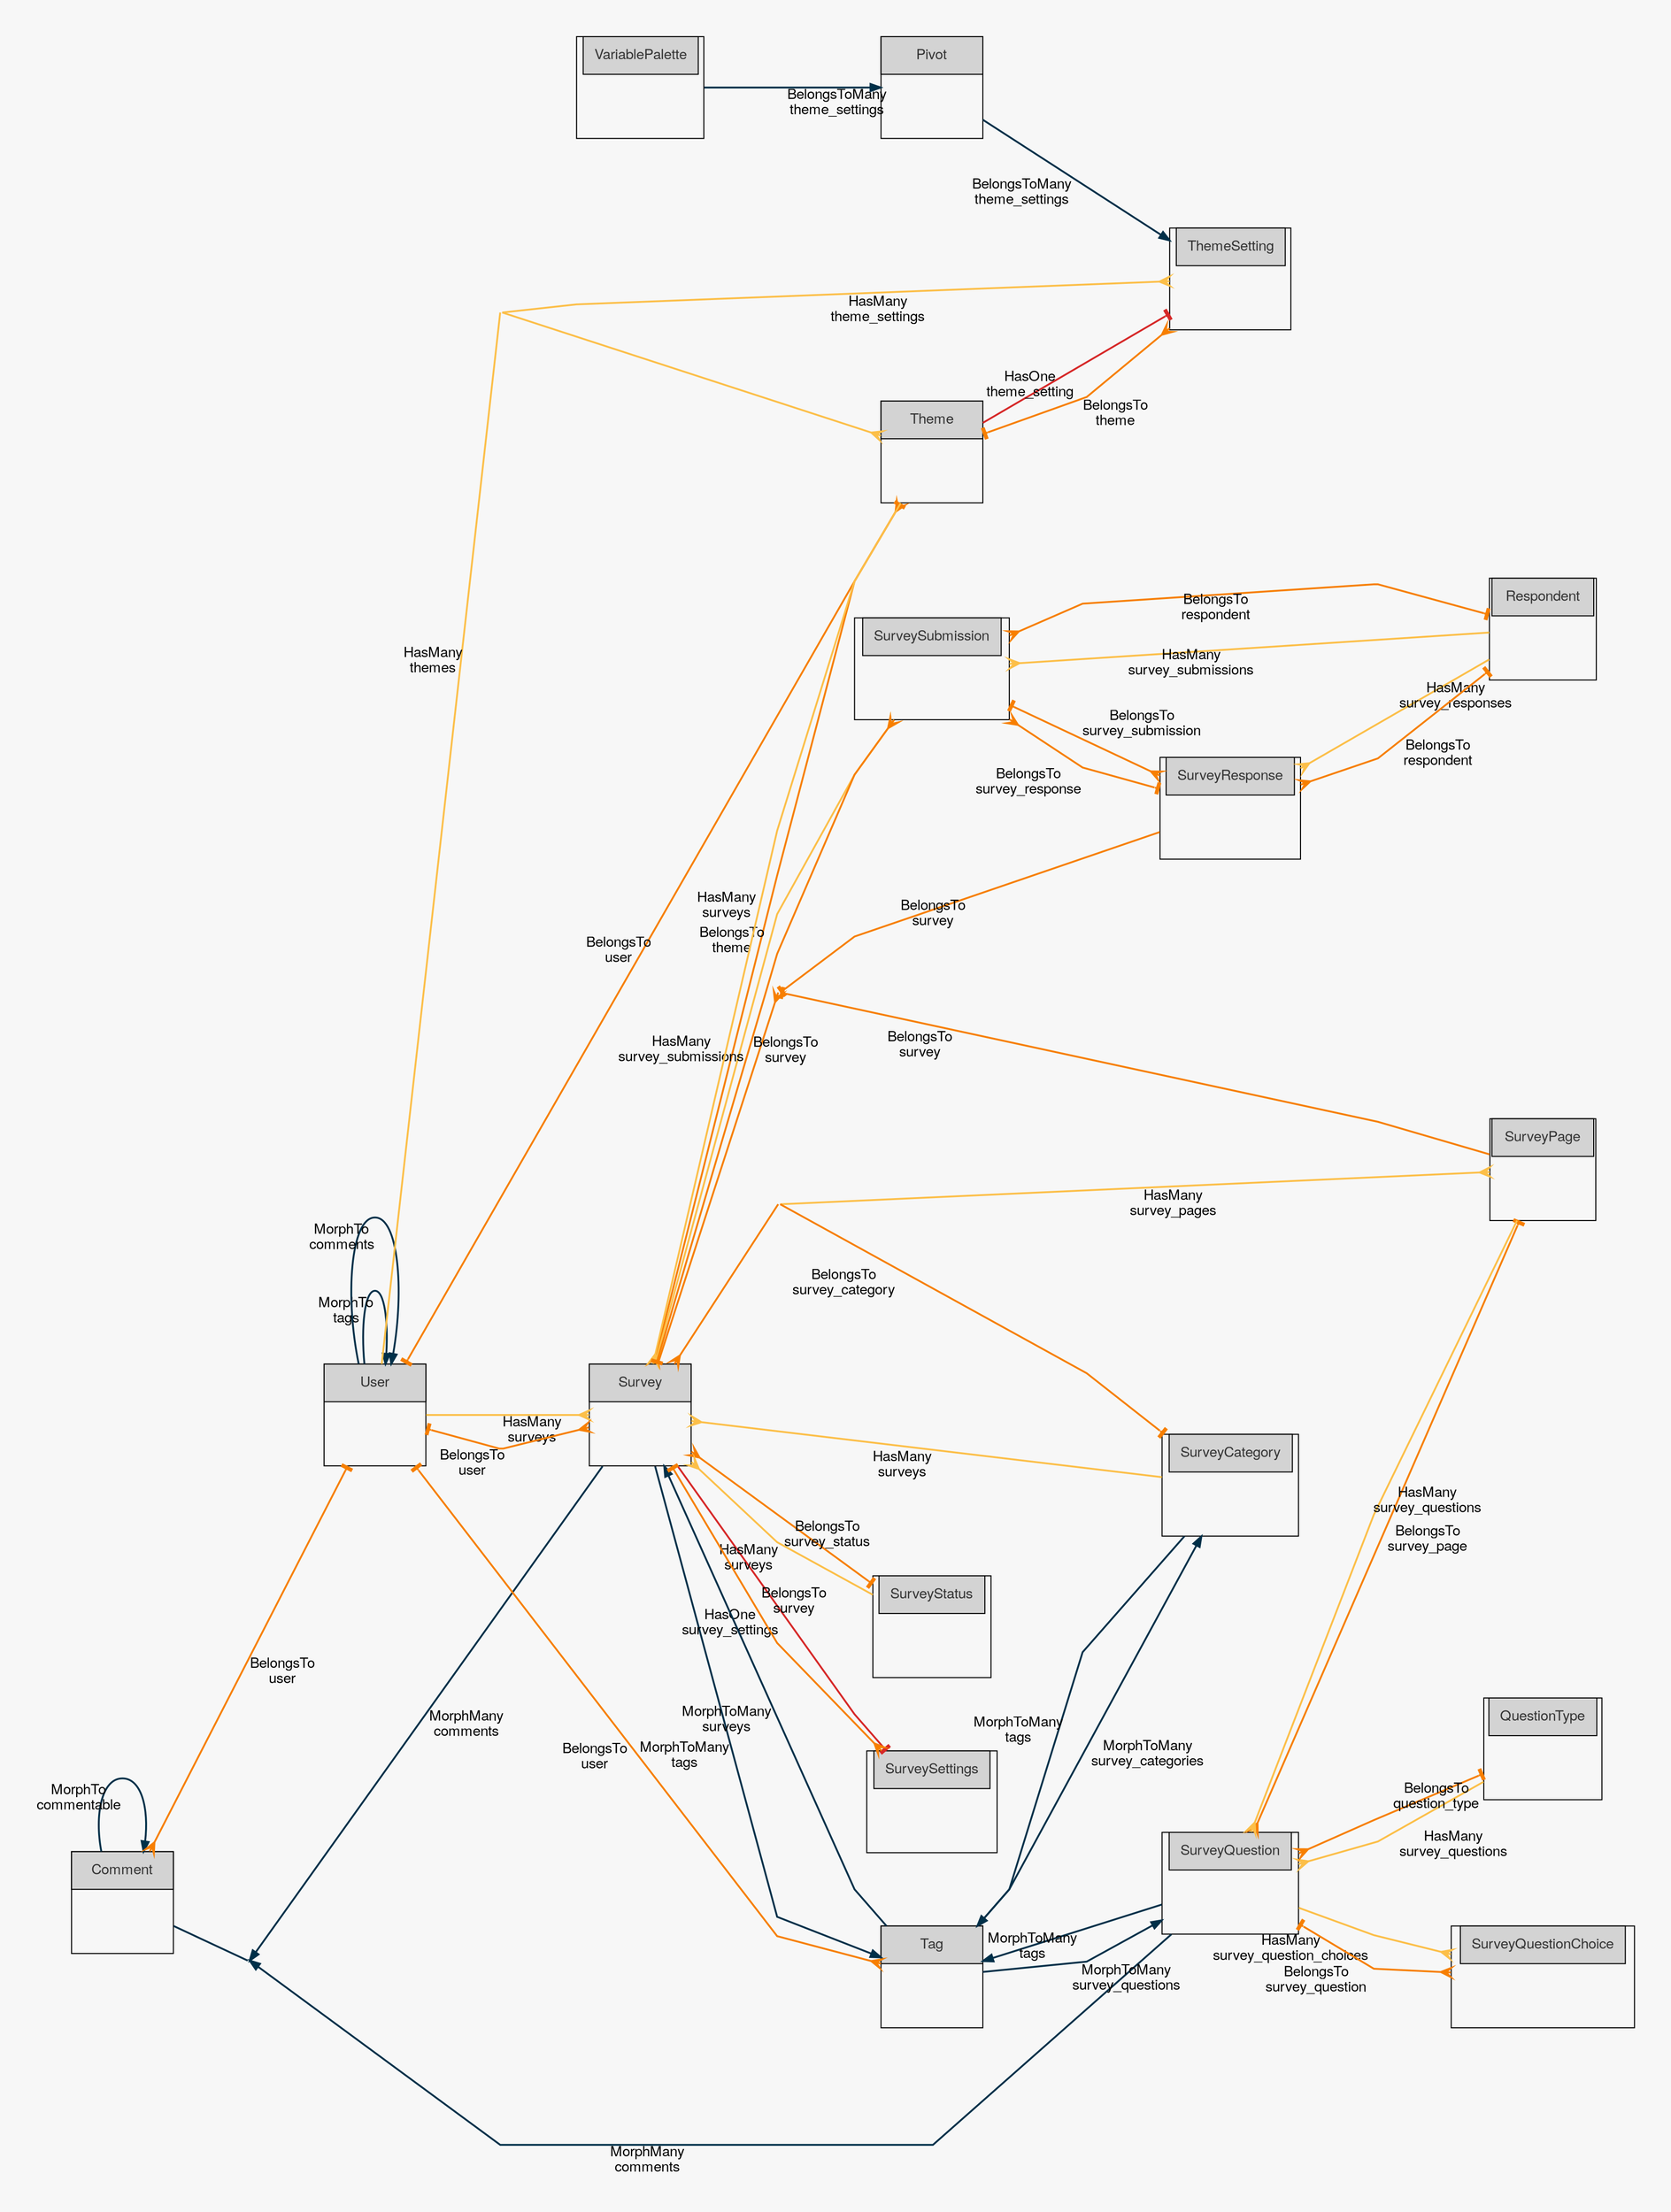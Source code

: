 digraph G {
	graph [bb="0,0,1865.3,2389.8",
		bgcolor="#F7F7F7",
		concentrate=1,
		esep=1,
		fontname="Helvetica Neue",
		fontsize=12,
		labelloc=t,
		nodesep=1,
		overlap="",
		pad=0.5,
		rankdir=LR,
		ranksep=2,
		splines=polyline,
		style=filled
	];
	node [label="\N"];
	appmodelscomment	[fontname="Helvetica Neue",
		height=1.3889,
		label=<<table width="100%" height="100%" border="0" margin="0" cellborder="1" cellspacing="0" cellpadding="10">
<tr width="100%"><td width="100%" bgcolor="#d3d3d3"><font color="#333333">Comment</font></td></tr>
</table>>,
		margin=0,
		pos="96.266,1274",
		shape=rectangle,
		width=1.3889];
	appmodelscomment:commentable_id -> appmodelscomment	[color="#003049",
		fontname="Helvetica Neue",
		label=" ",
		lp="96.266,1403.5",
		penwidth=1.8,
		pos="e,117.01,1324.1 75.519,1324.1 68.765,1360.1 75.68,1396 96.266,1396 114.92,1396 122.35,1366.5 118.55,1334.2",
		xlabel="MorphTo
commentable",
		xlp="47.5,1376.6"];
	appmodelsuser	[fontname="Helvetica Neue",
		height=1.3889,
		label=<<table width="100%" height="100%" border="0" margin="0" cellborder="1" cellspacing="0" cellpadding="10">
<tr width="100%"><td width="100%" bgcolor="#d3d3d3"><font color="#333333">User</font></td></tr>
</table>>,
		margin=0,
		pos="345.27,688",
		shape=rectangle,
		width=1.3889];
	appmodelscomment:user_id -> appmodelsuser:id	[arrowhead=tee,
		arrowtail=crow,
		color="#F77F00",
		dir=both,
		fontname="Helvetica Neue",
		label=" ",
		lp="220.77,988.5",
		penwidth=1.8,
		pos="s,118.43,1223.8 e,323.11,738.2 122.4,1214.4 170.44,1100.4 274.61,853.27 321.07,743.02",
		xlabel="BelongsTo
user",
		xlp="186.74,963.69"];
	appmodelsuser:tags_id -> appmodelsuser	[color="#003049",
		fontname="Helvetica Neue",
		label=" ",
		lp="345.27,817.5",
		penwidth=1.8,
		pos="e,355.64,738.13 334.89,738.13 331.52,774.13 334.97,810 345.27,810 354.59,810 358.31,780.54 356.41,748.22",
		xlabel="MorphTo
tags",
		xlp="315.06,790.13"];
	appmodelsuser:comments_id -> appmodelsuser	[color="#003049",
		fontname="Helvetica Neue",
		label=" ",
		lp="345.27,889.5",
		penwidth=1.8,
		pos="e,361.26,738.18 329.27,738.18 315.78,803.46 321.11,882 345.27,882 368.2,882 374.17,811.23 363.17,748.22",
		xlabel="MorphTo
comments",
		xlp="308.23,862.17"];
	appmodelssurveysurvey	[fontname="Helvetica Neue",
		height=1.3889,
		label=<<table width="100%" height="100%" border="0" margin="0" cellborder="1" cellspacing="0" cellpadding="10">
<tr width="100%"><td width="100%" bgcolor="#d3d3d3"><font color="#333333">Survey</font></td></tr>
</table>>,
		margin=0,
		pos="606.77,1299",
		shape=rectangle,
		width=1.3889];
	appmodelsuser:id -> appmodelssurveysurvey:user_id	[arrowhead=crow,
		arrowtail=none,
		color="#FCBF49",
		dir=both,
		fontname="Helvetica Neue",
		label=" ",
		lp="469.77,949.5",
		penwidth=1.8,
		pos="e,587.06,1249 371.16,738.18 407.88,812.21 472.27,942 472.27,942 472.27,942 545.52,1137.9 583.5,1239.5",
		xlabel="HasMany
surveys",
		xlp="520.04,969.18"];
	appmodelsthemetheme	[fontname="Helvetica Neue",
		height=1.3889,
		label=<<table width="100%" height="100%" border="0" margin="0" cellborder="1" cellspacing="0" cellpadding="10">
<tr width="100%"><td width="100%" bgcolor="#d3d3d3"><font color="#333333">Theme</font></td></tr>
</table>>,
		margin=0,
		pos="894.27,601",
		shape=rectangle,
		width=1.3889];
	appmodelsuser:id -> appmodelsthemetheme:user_id	[arrowhead=crow,
		arrowtail=none,
		color="#FCBF49",
		dir=both,
		fontname="Helvetica Neue",
		label=" ",
		lp="606.77,663.5",
		penwidth=1.8,
		pos="e,844.16,608.81 395.29,680.2 495.89,664.2 725.3,627.71 834.02,610.42",
		xlabel="HasMany
themes",
		xlp="582.65,630.31"];
	appmodelsthemethemesetting	[fontname="Helvetica Neue",
		height=1.3889,
		label=<<table width="100%" height="100%" border="0" margin="0" cellborder="1" cellspacing="0" cellpadding="10">
<tr width="100%"><td width="100%" bgcolor="#d3d3d3"><font color="#333333">ThemeSetting</font></td></tr>
</table>>,
		margin=0,
		pos="1186.3,419",
		shape=rectangle,
		width=1.6528];
	appmodelsuser:id -> appmodelsthemethemesetting:user_id	[arrowhead=crow,
		arrowtail=none,
		color="#FCBF49",
		dir=both,
		fontname="Helvetica Neue",
		label=" ",
		lp="743.77,522.5",
		penwidth=1.8,
		pos="e,1126.7,431.61 395.48,653.83 428.98,630.58 467.27,604 467.27,604 467.27,604 544.27,557 544.27,557 544.27,557 951.22,469.39 1116.6,\
433.78",
		xlabel="HasMany
theme_settings",
		xlp="690.13,499.08"];
	appmodelsquestiontype	[fontname="Helvetica Neue",
		height=1.3889,
		label=<<table width="100%" height="100%" border="0" margin="0" cellborder="1" cellspacing="0" cellpadding="10">
<tr width="100%"><td width="100%" bgcolor="#d3d3d3"><font color="#333333">QuestionType</font></td></tr>
</table>>,
		margin=0,
		pos="1492.3,1269",
		shape=rectangle,
		width=1.6111];
	appmodelssurveysurveyquestion	[fontname="Helvetica Neue",
		height=1.3889,
		label=<<table width="100%" height="100%" border="0" margin="0" cellborder="1" cellspacing="0" cellpadding="10">
<tr width="100%"><td width="100%" bgcolor="#d3d3d3"><font color="#333333">SurveyQuestion</font></td></tr>
</table>>,
		margin=0,
		pos="1186.3,1355",
		shape=rectangle,
		width=1.8611];
	appmodelsquestiontype:id -> appmodelssurveysurveyquestion:question_type_id	[arrowhead=crow,
		arrowtail=none,
		color="#FCBF49",
		dir=both,
		fontname="Helvetica Neue",
		label=" ",
		lp="1327.8,1265.5",
		penwidth=1.8,
		pos="e,1253.4,1308.5 1434.1,1265.1 1387.8,1261.9 1330.3,1258 1330.3,1258 1330.3,1258 1325.3,1258 1325.3,1258 1325.3,1258 1294.3,1279.8 \
1261.7,1302.7",
		xlabel="HasMany
survey_questions",
		xlp="1279.9,1243.7"];
	appmodelssurveysurveyquestion:id -> appmodelscomment:commentable_id	[color="#003049",
		fontname="Helvetica Neue",
		label=" ",
		lp="606.77,1773.5",
		penwidth=1.8,
		pos="e,221.77,1784 1130.1,1405.3 1012.2,1512.7 746.27,1755 746.27,1755 746.27,1755 304.29,1779.4 231.78,1783.4",
		xlabel="MorphMany
comments",
		xlp="788.75,1738.6"];
	appmodelssurveysurveyquestion:question_type_id -> appmodelsquestiontype:id	[arrowhead=tee,
		arrowtail=crow,
		color="#F77F00",
		dir=both,
		fontname="Helvetica Neue",
		label=" ",
		lp="1327.8,1321.5",
		penwidth=1.8,
		pos="s,1253.6,1336.2 e,1433.8,1285.3 1263.3,1333.5 1314.4,1319 1380.9,1300.2 1428.9,1286.6",
		xlabel="BelongsTo
question_type",
		xlp="1297.1,1295.1"];
	appmodelstag	[fontname="Helvetica Neue",
		height=1.3889,
		label=<<table width="100%" height="100%" border="0" margin="0" cellborder="1" cellspacing="0" cellpadding="10">
<tr width="100%"><td width="100%" bgcolor="#d3d3d3"><font color="#333333">Tag</font></td></tr>
</table>>,
		margin=0,
		pos="1492.3,1079",
		shape=rectangle,
		width=1.3889];
	appmodelssurveysurveyquestion -> appmodelstag	[color="#003049",
		fontname="Helvetica Neue",
		label=" ",
		lp="1327.8,1081.5",
		penwidth=1.8,
		pos="e,1442.1,1077.5 1211.9,1304.8 1251.6,1223.9 1325.3,1074 1325.3,1074 1325.3,1074 1330.3,1074 1330.3,1074 1330.3,1074 1386,1075.7 \
1431.9,1077.2",
		xlabel="MorphToMany
tags",
		xlp="1243.6,1126.5"];
	appmodelssurveysurveypage	[fontname="Helvetica Neue",
		height=1.3889,
		label=<<table width="100%" height="100%" border="0" margin="0" cellborder="1" cellspacing="0" cellpadding="10">
<tr width="100%"><td width="100%" bgcolor="#d3d3d3"><font color="#333333">SurveyPage</font></td></tr>
</table>>,
		margin=0,
		pos="894.27,1447",
		shape=rectangle,
		width=1.4444];
	appmodelssurveysurveyquestion:survey_page_id -> appmodelssurveysurveypage:id	[arrowhead=tee,
		arrowtail=crow,
		color="#F77F00",
		dir=both,
		fontname="Helvetica Neue",
		label=" ",
		lp="1044.8,1373.5",
		penwidth=1.8,
		pos="s,1119.2,1360.1 e,946.27,1418.9 1109.1,1360.9 1075,1363.5 1042.3,1366 1042.3,1366 1042.3,1366 992.42,1393.5 950.78,1416.4",
		xlabel="BelongsTo
survey_page",
		xlp="981.37,1360"];
	appmodelssurveysurveyquestionchoice	[fontname="Helvetica Neue",
		height=1.3889,
		label=<<table width="100%" height="100%" border="0" margin="0" cellborder="1" cellspacing="0" cellpadding="10">
<tr width="100%"><td width="100%" bgcolor="#d3d3d3"><font color="#333333">SurveyQuestionChoice</font></td></tr>
</table>>,
		margin=0,
		pos="1492.3,1447",
		shape=rectangle,
		width=2.5];
	appmodelssurveysurveyquestion:id -> appmodelssurveysurveyquestionchoice:survey_question_id	[arrowhead=crow,
		arrowtail=none,
		color="#FCBF49",
		dir=both,
		fontname="Helvetica Neue",
		label=" ",
		lp="1327.8,1470.5",
		penwidth=1.8,
		pos="e,1401.8,1455.9 1251.4,1405.2 1287.5,1433.4 1325.3,1463 1325.3,1463 1325.3,1463 1330.3,1463 1330.3,1463 1330.3,1463 1358.6,1460.2 \
1391.5,1456.9",
		xlabel="HasMany
survey_question_choices",
		xlp="1228,1439.6"];
	appmodelsrespondent	[fontname="Helvetica Neue",
		height=1.3889,
		label=<<table width="100%" height="100%" border="0" margin="0" cellborder="1" cellspacing="0" cellpadding="10">
<tr width="100%"><td width="100%" bgcolor="#d3d3d3"><font color="#333333">Respondent</font></td></tr>
</table>>,
		margin=0,
		pos="1186.3,2135",
		shape=rectangle,
		width=1.4583];
	appmodelssurveysurveysubmission	[fontname="Helvetica Neue",
		height=1.3889,
		label=<<table width="100%" height="100%" border="0" margin="0" cellborder="1" cellspacing="0" cellpadding="10">
<tr width="100%"><td width="100%" bgcolor="#d3d3d3"><font color="#333333">SurveySubmission</font></td></tr>
</table>>,
		margin=0,
		pos="894.27,2075",
		shape=rectangle,
		width=2.1111];
	appmodelsrespondent:id -> appmodelssurveysurveysubmission:respondent_id	[arrowhead=crow,
		arrowtail=none,
		color="#FCBF49",
		dir=both,
		fontname="Helvetica Neue",
		label=" ",
		lp="1044.8,2135.5",
		penwidth=1.8,
		pos="e,970.49,2102.1 1133.6,2132.5 1092.7,2130.5 1042.3,2128 1042.3,2128 1042.3,2128 1012.8,2117.4 980.2,2105.6",
		xlabel="HasMany
survey_submissions",
		xlp="984.5,2143.6"];
	appmodelssurveysurveyresponse	[fontname="Helvetica Neue",
		height=1.3889,
		label=<<table width="100%" height="100%" border="0" margin="0" cellborder="1" cellspacing="0" cellpadding="10">
<tr width="100%"><td width="100%" bgcolor="#d3d3d3"><font color="#333333">SurveyResponse</font></td></tr>
</table>>,
		margin=0,
		pos="1492.3,2169",
		shape=rectangle,
		width=1.9167];
	appmodelsrespondent:id -> appmodelssurveysurveyresponse:respondent_id	[arrowhead=crow,
		arrowtail=none,
		color="#FCBF49",
		dir=both,
		fontname="Helvetica Neue",
		label=" ",
		lp="1327.8,2157.5",
		penwidth=1.8,
		pos="e,1423.1,2161.4 1238.8,2140.8 1286.6,2146.1 1358.3,2154.1 1413.1,2160.3",
		xlabel="HasMany
survey_responses",
		xlp="1388.5,2135.5"];
	appmodelssurveysurveysubmission:respondent_id -> appmodelsrespondent:id	[arrowhead=tee,
		arrowtail=crow,
		color="#F77F00",
		dir=both,
		fontname="Helvetica Neue",
		label=" ",
		lp="1044.8,2112.5",
		penwidth=1.8,
		pos="s,970.33,2090.5 e,1133.4,2124.3 980.4,2092.6 1028.1,2102.5 1086.2,2114.5 1128.3,2123.2",
		xlabel="BelongsTo
respondent",
		xlp="1093.9,2092.9"];
	appmodelssurveysurveysubmission:survey_response_id -> appmodelssurveysurveyresponse:id	[arrowhead=tee,
		arrowtail=crow,
		color="#F77F00",
		dir=both,
		fontname="Helvetica Neue",
		label=" ",
		lp="1186.3,2041.5",
		penwidth=1.8,
		pos="s,970.48,2061.2 e,1423.1,2130.3 980.52,2059.4 1043.8,2047.8 1119.3,2034 1119.3,2034 1119.3,2034 1253.3,2034 1253.3,2034 1253.3,2034 \
1348.5,2088 1418.5,2127.7",
		xlabel="BelongsTo
survey_response",
		xlp="1151.7,2019"];
	appmodelssurveysurveysubmission:survey_id -> appmodelssurveysurvey:id	[arrowhead=tee,
		arrowtail=crow,
		color="#F77F00",
		dir=both,
		fontname="Helvetica Neue",
		label=" ",
		lp="743.77,1729.5",
		penwidth=1.8,
		pos="s,862.33,2024.7 e,623.93,1349.2 856.96,2015.9 837.82,1984.8 818.27,1953 818.27,1953 818.27,1953 676.32,1512 625.56,1354.3",
		xlabel="BelongsTo
survey",
		xlp="698.23,1673.8"];
	appmodelssurveysurveyresponse:respondent_id -> appmodelsrespondent:id	[arrowhead=tee,
		arrowtail=crow,
		color="#F77F00",
		dir=both,
		fontname="Helvetica Neue",
		label=" ",
		lp="1327.8,2125.5",
		penwidth=1.8,
		pos="s,1423,2147.4 e,1239,2128.6 1413.4,2144.3 1372.3,2131.3 1330.3,2118 1330.3,2118 1330.3,2118 1325.3,2118 1325.3,2118 1325.3,2118 \
1282.2,2123.3 1244.1,2128",
		xlabel="BelongsTo
respondent",
		xlp="1291,2103.1"];
	appmodelssurveysurveyresponse:survey_submission_id -> appmodelssurveysurveysubmission:id	[arrowhead=tee,
		arrowtail=crow,
		color="#F77F00",
		dir=both,
		fontname="Helvetica Neue",
		label=" ",
		lp="1186.3,2340.5",
		penwidth=1.8,
		pos="e,1328.8,2391 1454.6,2219.1 1412.3,2276.9 1346.6,2366.6 1331.8,2386.9;s,1326.8,2391 1318.6,2385 1275.4,2353.4 1072,2204.4 963.64,\
2125.1",
		xlabel="BelongsTo
survey_submission",
		xlp="1158.5,2301.5"];
	appmodelssurveysurveyresponse:survey_id -> appmodelssurveysurvey:id	[arrowhead=tee,
		arrowtail=crow,
		color="#F77F00",
		dir=both,
		fontname="Helvetica Neue",
		label=" ",
		lp="1044.8,2323.5",
		penwidth=1.8,
		pos="s,1326.8,2391 1316.8,2389.8 1275.3,2384.8 1119.3,2366 1119.3,2366 1119.3,2366 818.27,2161 818.27,2161 818.27,2161 741.27,1861 741.27,\
1861 741.27,1861 652.5,1487.3 619.73,1349.4",
		xlabel="BelongsTo
survey",
		xlp="749.39,2014"];
	appmodelssurveysurvey:id -> appmodelscomment:commentable_id	[color="#003049",
		fontname="Helvetica Neue",
		label=" ",
		lp="345.27,1694.5",
		penwidth=1.8,
		pos="e,221.77,1784 566.12,1349.1 477.4,1461.1 267.54,1726.2 228.19,1775.9;219.77,1784 219.77,1784 140.25,1453 109.35,1324.3",
		xlabel="MorphMany
comments",
		xlp="209.41,1732.8"];
	appmodelssurveysurvey:user_id -> appmodelsuser:id	[arrowhead=tee,
		arrowtail=crow,
		color="#F77F00",
		dir=both,
		fontname="Helvetica Neue",
		label=" ",
		lp="469.77,982.5",
		penwidth=1.8,
		pos="s,584.42,1248.7 e,367.5,738 580.47,1239.4 530.15,1120.9 418.16,857.27 369.54,742.8",
		xlabel="BelongsTo
user",
		xlp="440,1006.1"];
	appmodelssurveysurvey:id -> appmodelssurveysurveysubmission:survey_id	[arrowhead=crow,
		arrowtail=none,
		color="#FCBF49",
		dir=both,
		fontname="Helvetica Neue",
		label=" ",
		lp="743.77,1835.5",
		penwidth=1.8,
		pos="e,862.33,2024.7 620.57,1349.1 653.98,1480.1 741.27,1822 741.27,1822 741.27,1822 818.27,1953 818.27,1953 818.27,1953 837.82,1984.8 \
856.96,2015.9",
		xlabel="HasMany
survey_submissions",
		xlp="638.34,1710"];
	appmodelssurveysurvey:theme_id -> appmodelsthemetheme:id	[arrowhead=tee,
		arrowtail=crow,
		color="#F77F00",
		dir=both,
		fontname="Helvetica Neue",
		label=" ",
		lp="743.77,724.5",
		penwidth=1.8,
		pos="s,619.26,1248.9 e,843.92,638.66 621.53,1239 655.63,1090.3 741.27,717 741.27,717 741.27,717 795.95,675.27 839.72,641.87",
		xlabel="BelongsTo
theme",
		xlp="660.24,902.64"];
	appmodelssurveysurveycategory	[fontname="Helvetica Neue",
		height=1.3889,
		label=<<table width="100%" height="100%" border="0" margin="0" cellborder="1" cellspacing="0" cellpadding="10">
<tr width="100%"><td width="100%" bgcolor="#d3d3d3"><font color="#333333">SurveyCategory</font></td></tr>
</table>>,
		margin=0,
		pos="1798.3,1483",
		shape=rectangle,
		width=1.8611];
	appmodelssurveysurvey:survey_category_id -> appmodelssurveysurveycategory:id	[arrowhead=tee,
		arrowtail=crow,
		color="#F77F00",
		dir=both,
		fontname="Helvetica Neue",
		label=" ",
		lp="1186.3,1668.5",
		penwidth=1.8,
		pos="s,627.75,1349.2 e,1758.5,1533.1 631.47,1358.5 669.83,1454.7 741.27,1634 741.27,1634 741.27,1634 818.27,1661 818.27,1661 818.27,1661 \
1659.3,1661 1659.3,1661 1659.3,1661 1714.7,1589.5 1755.3,1537.1",
		xlabel="BelongsTo
survey_category",
		xlp="1070.6,1646"];
	appmodelssurveysurveystatus	[fontname="Helvetica Neue",
		height=1.3889,
		label=<<table width="100%" height="100%" border="0" margin="0" cellborder="1" cellspacing="0" cellpadding="10">
<tr width="100%"><td width="100%" bgcolor="#d3d3d3"><font color="#333333">SurveyStatus</font></td></tr>
</table>>,
		margin=0,
		pos="894.27,1103",
		shape=rectangle,
		width=1.6111];
	appmodelssurveysurvey:survey_status_id -> appmodelssurveysurveystatus:id	[arrowhead=tee,
		arrowtail=crow,
		color="#F77F00",
		dir=both,
		fontname="Helvetica Neue",
		label=" ",
		lp="743.77,1213.5",
		penwidth=1.8,
		pos="s,656.85,1265.3 e,836.25,1142.1 665.26,1259.5 713.57,1226.4 782.44,1179.1 831.83,1145.2",
		xlabel="BelongsTo
survey_status",
		xlp="797.04,1187.4"];
	appmodelssurveysurvey -> appmodelstag	[color="#003049",
		fontname="Helvetica Neue",
		label=" ",
		lp="1044.8,846.5",
		penwidth=1.8,
		pos="e,1448.5,1028.6 625.08,1248.8 661.2,1144.1 741.27,912 741.27,912 741.27,912 818.27,889 818.27,889 818.27,889 1042.3,839 1042.3,839 \
1042.3,839 1047.3,839 1047.3,839 1047.3,839 1330.3,889 1330.3,889 1330.3,889 1394.6,964.98 1442,1020.8",
		xlabel="MorphToMany
tags",
		xlp="895.7,845.89"];
	appmodelssurveysurvey:id -> appmodelssurveysurveypage:survey_id	[arrowhead=crow,
		arrowtail=none,
		color="#FCBF49",
		dir=both,
		fontname="Helvetica Neue",
		label=" ",
		lp="743.77,1460.5",
		penwidth=1.8,
		pos="e,842.27,1449.1 651.48,1349.4 690.41,1394.3 741.27,1453 741.27,1453 741.27,1453 746.27,1453 746.27,1453 746.27,1453 791.77,1451.1 \
832.14,1449.5",
		xlabel="HasMany
survey_pages",
		xlp="677.66,1420.6"];
	appmodelssurveysurveysettings	[fontname="Helvetica Neue",
		height=1.3889,
		label=<<table width="100%" height="100%" border="0" margin="0" cellborder="1" cellspacing="0" cellpadding="10">
<tr width="100%"><td width="100%" bgcolor="#d3d3d3"><font color="#333333">SurveySettings</font></td></tr>
</table>>,
		margin=0,
		pos="894.27,1275",
		shape=rectangle,
		width=1.7778];
	appmodelssurveysurvey:id -> appmodelssurveysurveysettings:survey_id	[arrowhead=tee,
		arrowtail=none,
		color="#D62828",
		dir=both,
		fontname="Helvetica Neue",
		label=" ",
		lp="743.77,1294.5",
		penwidth=1.8,
		pos="e,830.09,1280.3 656.85,1294.9 703.16,1291 773.04,1285.1 824.82,1280.8",
		xlabel="HasOne
survey_settings",
		xlp="795.83,1272.8"];
	appmodelsthemetheme:user_id -> appmodelsuser:id	[arrowhead=tee,
		arrowtail=crow,
		color="#F77F00",
		dir=both,
		fontname="Helvetica Neue",
		label=" ",
		lp="606.77,590.5",
		penwidth=1.8,
		pos="s,843.91,590.59 e,395.46,661.91 833.97,588.49 793.15,579.89 746.27,570 746.27,570 746.27,570 741.27,570 741.27,570 741.27,570 544.27,\
583 544.27,583 544.27,583 458.63,628.42 399.99,659.51",
		xlabel="BelongsTo
user",
		xlp="573.5,563.76"];
	appmodelsthemetheme:id -> appmodelssurveysurvey:theme_id	[arrowhead=crow,
		arrowtail=none,
		color="#FCBF49",
		dir=both,
		fontname="Helvetica Neue",
		label=" ",
		lp="743.77,816.5",
		penwidth=1.8,
		pos="e,621.43,1248.9 856.67,651.09 811.69,712.63 741.27,809 741.27,809 741.27,809 659.75,1108.2 624.12,1239",
		xlabel="HasMany
surveys",
		xlp="740.4,914.64"];
	appmodelsthemetheme:id -> appmodelsthemethemesetting:theme_id	[arrowhead=tee,
		arrowtail=none,
		color="#D62828",
		dir=both,
		fontname="Helvetica Neue",
		label=" ",
		lp="1044.8,496.5",
		penwidth=1.8,
		pos="e,1126.7,447.67 944.62,563.39 987.33,530.86 1042.3,489 1042.3,489 1042.3,489 1083.8,468.69 1122,449.95",
		xlabel="HasOne
theme_setting",
		xlp="978.77,484.28"];
	appmodelssurveysurveycategory:id -> appmodelssurveysurvey:survey_category_id	[arrowhead=crow,
		arrowtail=none,
		color="#FCBF49",
		dir=both,
		fontname="Helvetica Neue",
		label=" ",
		lp="1186.3,1613.5",
		penwidth=1.8,
		pos="e,643.54,1349.1 1730.9,1509.8 1641.5,1546 1493.3,1606 1493.3,1606 1043.8,1606 1043.8,1606 1043.8,1606 1043.8,1606 818.27,1533 818.27,\
1533 818.27,1533 741.27,1486 741.27,1486 741.27,1486 688.63,1412.3 649.46,1357.4",
		xlabel="HasMany
surveys",
		xlp="1122.1,1591"];
	appmodelssurveysurveycategory -> appmodelstag	[color="#003049",
		fontname="Helvetica Neue",
		label=" ",
		lp="1656.8,1295.5",
		penwidth=1.8,
		pos="e,1536.2,1129.2 1761.3,1432.8 1700.1,1347.4 1582.3,1183 1582.3,1183 1582.3,1183 1563.3,1160.8 1542.9,1137",
		xlabel="MorphToMany
tags",
		xlp="1702.6,1268.3"];
	appmodelssurveysurveystatus:id -> appmodelssurveysurvey:survey_status_id	[arrowhead=crow,
		arrowtail=none,
		color="#FCBF49",
		dir=both,
		fontname="Helvetica Neue",
		label=" ",
		lp="743.77,1180.5",
		penwidth=1.8,
		pos="e,657.1,1252.4 836.23,1129.3 793.1,1149.1 741.27,1173 741.27,1173 741.27,1173 701.05,1211 664.76,1245.2",
		xlabel="HasMany
surveys",
		xlp="709.03,1158.2"];
	appmodelstag:user_id -> appmodelsuser:id	[arrowhead=tee,
		arrowtail=crow,
		color="#F77F00",
		dir=both,
		fontname="Helvetica Neue",
		label=" ",
		lp="894.27,37.5",
		penwidth=1.8,
		pos="s,1476.7,1028.8 e,363.23,637.87 1473.8,1018.9 1409.3,796.02 1187.3,30 1187.3,30 605.77,30 605.77,30 605.77,30 605.77,30 544.27,103 \
544.27,103 544.27,103 414.29,487.02 364.95,632.79",
		xlabel="BelongsTo
user",
		xlp="1048.9,15"];
	appmodelstag -> appmodelssurveysurveyquestion	[color="#003049",
		fontname="Helvetica Neue",
		label=" ",
		lp="1327.8,1232.5",
		penwidth=1.8,
		pos="e,1240.6,1304.7 1441.9,1122.4 1393,1165.4 1325.3,1225 1325.3,1225 1325.3,1225 1285,1262.9 1248,1297.8",
		xlabel="MorphToMany
survey_questions",
		xlp="1282.7,1193.8"];
	appmodelstag -> appmodelssurveysurvey	[color="#003049",
		fontname="Helvetica Neue",
		label=" ",
		lp="1044.8,1032.5",
		penwidth=1.8,
		pos="e,645.16,1248.9 1442.1,1072 1394.7,1065.2 1330.3,1056 1330.3,1056 1330.3,1056 970.27,1017 970.27,1017 970.27,1017 818.27,1017 818.27,\
1017 818.27,1017 712.79,1158.3 651.16,1240.9",
		xlabel="MorphToMany
surveys",
		xlp="943.49,1004.4"];
	appmodelstag -> appmodelssurveysurveycategory	[color="#003049",
		fontname="Helvetica Neue",
		label=" ",
		lp="1656.8,1332.5",
		penwidth=1.8,
		pos="e,1752.8,1432.6 1536.2,1129.2 1559,1155.8 1582.3,1183 1582.3,1183 1582.3,1183 1654.3,1321 1654.3,1321 1654.3,1321 1705,1378.5 1746.1,\
1425",
		xlabel="MorphToMany
survey_categories",
		xlp="1697.5,1297.1"];
	appmodelssurveysurveypage:id -> appmodelssurveysurveyquestion:survey_page_id	[arrowhead=crow,
		arrowtail=none,
		color="#FCBF49",
		dir=both,
		fontname="Helvetica Neue",
		label=" ",
		lp="1044.8,1406.5",
		penwidth=1.8,
		pos="e,1119,1376 946.44,1430.8 991.59,1416.4 1058,1395.4 1109.3,1379.1",
		xlabel="HasMany
survey_questions",
		xlp="1088.9,1419.9"];
	appmodelssurveysurveypage:survey_id -> appmodelssurveysurvey:id	[arrowhead=tee,
		arrowtail=crow,
		color="#F77F00",
		dir=both,
		fontname="Helvetica Neue",
		label=" ",
		lp="743.77,1375.5",
		penwidth=1.8,
		pos="s,841.94,1420.4 e,656.85,1324.4 833.04,1415.8 782.27,1389.5 710.29,1352.1 661.46,1326.8",
		xlabel="BelongsTo
survey",
		xlp="782.25,1356.3"];
	appmodelssurveysurveysettings:survey_id -> appmodelssurveysurvey:id	[arrowhead=tee,
		arrowtail=crow,
		color="#F77F00",
		dir=both,
		fontname="Helvetica Neue",
		label=" ",
		lp="743.77,1261.5",
		penwidth=1.8,
		pos="s,830.07,1266 e,657.1,1282.4 819.74,1264.5 783,1259.2 746.27,1254 746.27,1254 746.27,1254 741.27,1254 741.27,1254 741.27,1254 699.01,\
1268.2 662.04,1280.7",
		xlabel="BelongsTo
survey",
		xlp="704.19,1239.7"];
	appmodelssurveysurveyquestionchoice:survey_question_id -> appmodelssurveysurveyquestion:id	[arrowhead=tee,
		arrowtail=crow,
		color="#F77F00",
		dir=both,
		fontname="Helvetica Neue",
		label=" ",
		lp="1327.8,1405.5",
		penwidth=1.8,
		pos="s,1402,1420 e,1253.6,1375.1 1392.2,1417 1348.6,1403.8 1298.3,1388.6 1258.5,1376.6",
		xlabel="BelongsTo
survey_question",
		xlp="1382.9,1381.8"];
	appmodelsthemethemesetting:theme_id -> appmodelsthemetheme:id	[arrowhead=tee,
		arrowtail=crow,
		color="#F77F00",
		dir=both,
		fontname="Helvetica Neue",
		label=" ",
		lp="1044.8,528.5",
		penwidth=1.8,
		pos="s,1126.7,460.98 e,944.62,574.05 1118.3,467.03 1083.1,492.26 1047.3,518 1047.3,518 1047.3,518 992.8,547.74 949.08,571.61",
		xlabel="BelongsTo
theme",
		xlp="1001.5,538.85"];
	appmodelsthemevariablepalette	[fontname="Helvetica Neue",
		height=1.3889,
		label=<<table width="100%" height="100%" border="0" margin="0" cellborder="1" cellspacing="0" cellpadding="10">
<tr width="100%"><td width="100%" bgcolor="#d3d3d3"><font color="#333333">VariablePalette</font></td></tr>
</table>>,
		margin=0,
		pos="606.77,189",
		shape=rectangle,
		width=1.7361];
	theme_setting_variable_palette	[fontname="Helvetica Neue",
		height=1.3889,
		label=<<table width="100%" height="100%" border="0" margin="0" cellborder="1" cellspacing="0" cellpadding="10">
<tr width="100%"><td width="100%" bgcolor="#d3d3d3"><font color="#333333">Pivot</font></td></tr>
</table>>,
		margin=0,
		pos="894.27,189",
		shape=rectangle,
		width=1.3889];
	appmodelsthemevariablepalette:id -> theme_setting_variable_palette:variable_palette_id	[color="#003049",
		fontname="Helvetica Neue",
		label=" ",
		lp="743.77,196.5",
		penwidth=1.8,
		pos="e,844.1,189 669.36,189 718.08,189 785.68,189 833.83,189",
		xlabel="BelongsToMany
theme_settings",
		xlp="805.6,174"];
	theme_setting_variable_palette:theme_setting_id -> appmodelsthemethemesetting:id	[color="#003049",
		fontname="Helvetica Neue",
		label=" ",
		lp="1044.8,285.5",
		penwidth=1.8,
		pos="e,1136.2,368.89 944.62,217.9 989,243.88 1047.3,278 1047.3,278 1047.3,278 1091,322.64 1129.2,361.68",
		xlabel="BelongsToMany
theme_settings",
		xlp="992.46,262.53"];
}
